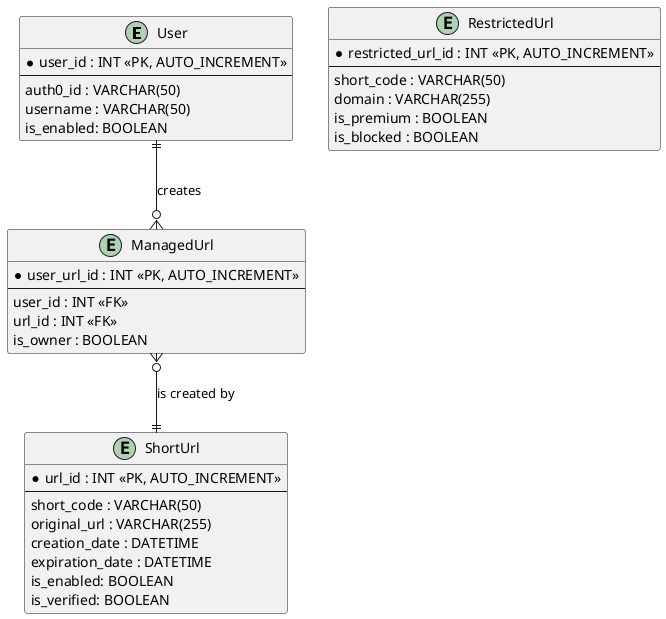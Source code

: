 @startuml

entity User {
    * user_id : INT <<PK, AUTO_INCREMENT>>
    --
    auth0_id : VARCHAR(50)
    username : VARCHAR(50)
    is_enabled: BOOLEAN
}

entity ShortUrl {
    * url_id : INT <<PK, AUTO_INCREMENT>>
    --
    short_code : VARCHAR(50)
    original_url : VARCHAR(255)
    creation_date : DATETIME
    expiration_date : DATETIME
    is_enabled: BOOLEAN
    is_verified: BOOLEAN
}

entity ManagedUrl {
    * user_url_id : INT <<PK, AUTO_INCREMENT>>
    --
    user_id : INT <<FK>>
    url_id : INT <<FK>>
    is_owner : BOOLEAN
}

entity RestrictedUrl {
    * restricted_url_id : INT <<PK, AUTO_INCREMENT>>
    --
    short_code : VARCHAR(50)
    domain : VARCHAR(255)
    is_premium : BOOLEAN
    is_blocked : BOOLEAN
}

User ||--o{ ManagedUrl : creates
ManagedUrl }o--|| ShortUrl : is created by

@enduml